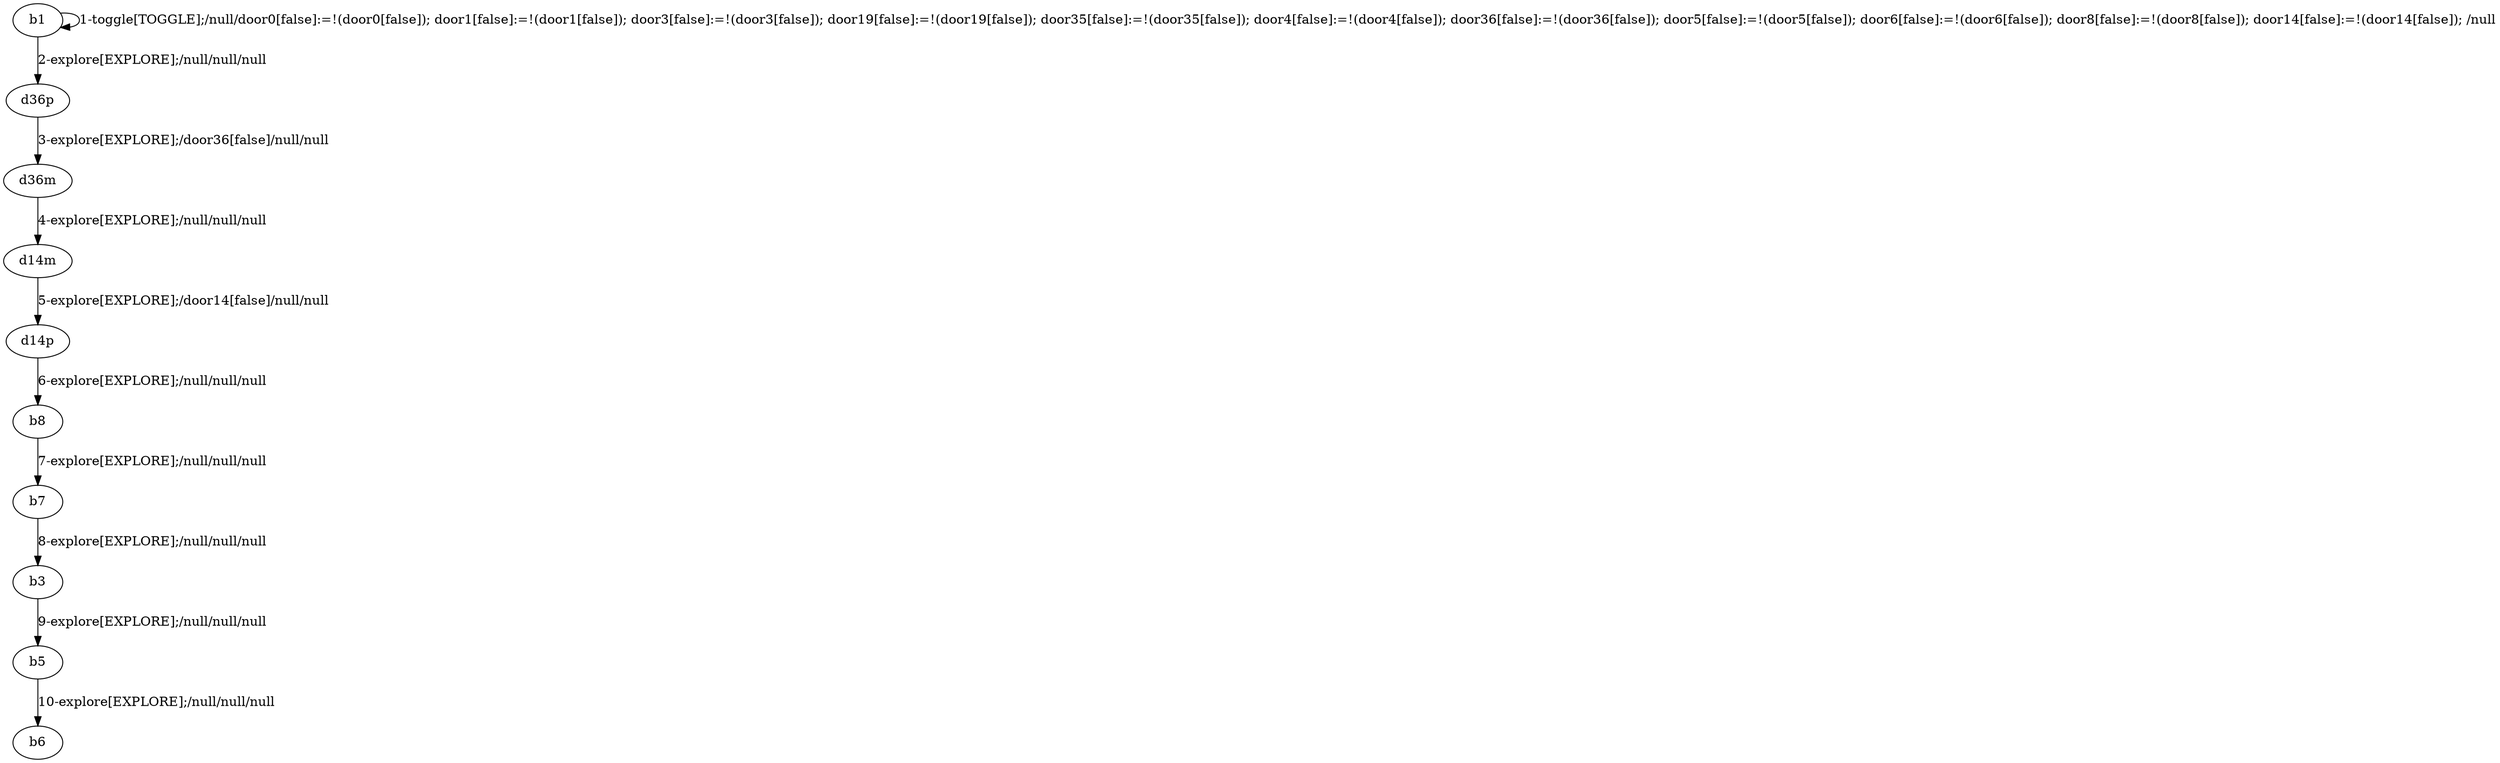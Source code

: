 # Total number of goals covered by this test: 2
# b3 --> b5
# b5 --> b6

digraph g {
"b1" -> "b1" [label = "1-toggle[TOGGLE];/null/door0[false]:=!(door0[false]); door1[false]:=!(door1[false]); door3[false]:=!(door3[false]); door19[false]:=!(door19[false]); door35[false]:=!(door35[false]); door4[false]:=!(door4[false]); door36[false]:=!(door36[false]); door5[false]:=!(door5[false]); door6[false]:=!(door6[false]); door8[false]:=!(door8[false]); door14[false]:=!(door14[false]); /null"];
"b1" -> "d36p" [label = "2-explore[EXPLORE];/null/null/null"];
"d36p" -> "d36m" [label = "3-explore[EXPLORE];/door36[false]/null/null"];
"d36m" -> "d14m" [label = "4-explore[EXPLORE];/null/null/null"];
"d14m" -> "d14p" [label = "5-explore[EXPLORE];/door14[false]/null/null"];
"d14p" -> "b8" [label = "6-explore[EXPLORE];/null/null/null"];
"b8" -> "b7" [label = "7-explore[EXPLORE];/null/null/null"];
"b7" -> "b3" [label = "8-explore[EXPLORE];/null/null/null"];
"b3" -> "b5" [label = "9-explore[EXPLORE];/null/null/null"];
"b5" -> "b6" [label = "10-explore[EXPLORE];/null/null/null"];
}